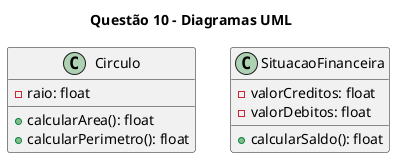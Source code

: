 @startuml questao10
title Questão 10 - Diagramas UML

' Classe Círculo
class Circulo {
  - raio: float
  + calcularArea(): float
  + calcularPerimetro(): float
}

' Classe SituaçãoFinanceira
class SituacaoFinanceira {
  - valorCreditos: float
  - valorDebitos: float
  + calcularSaldo(): float
}
@enduml
